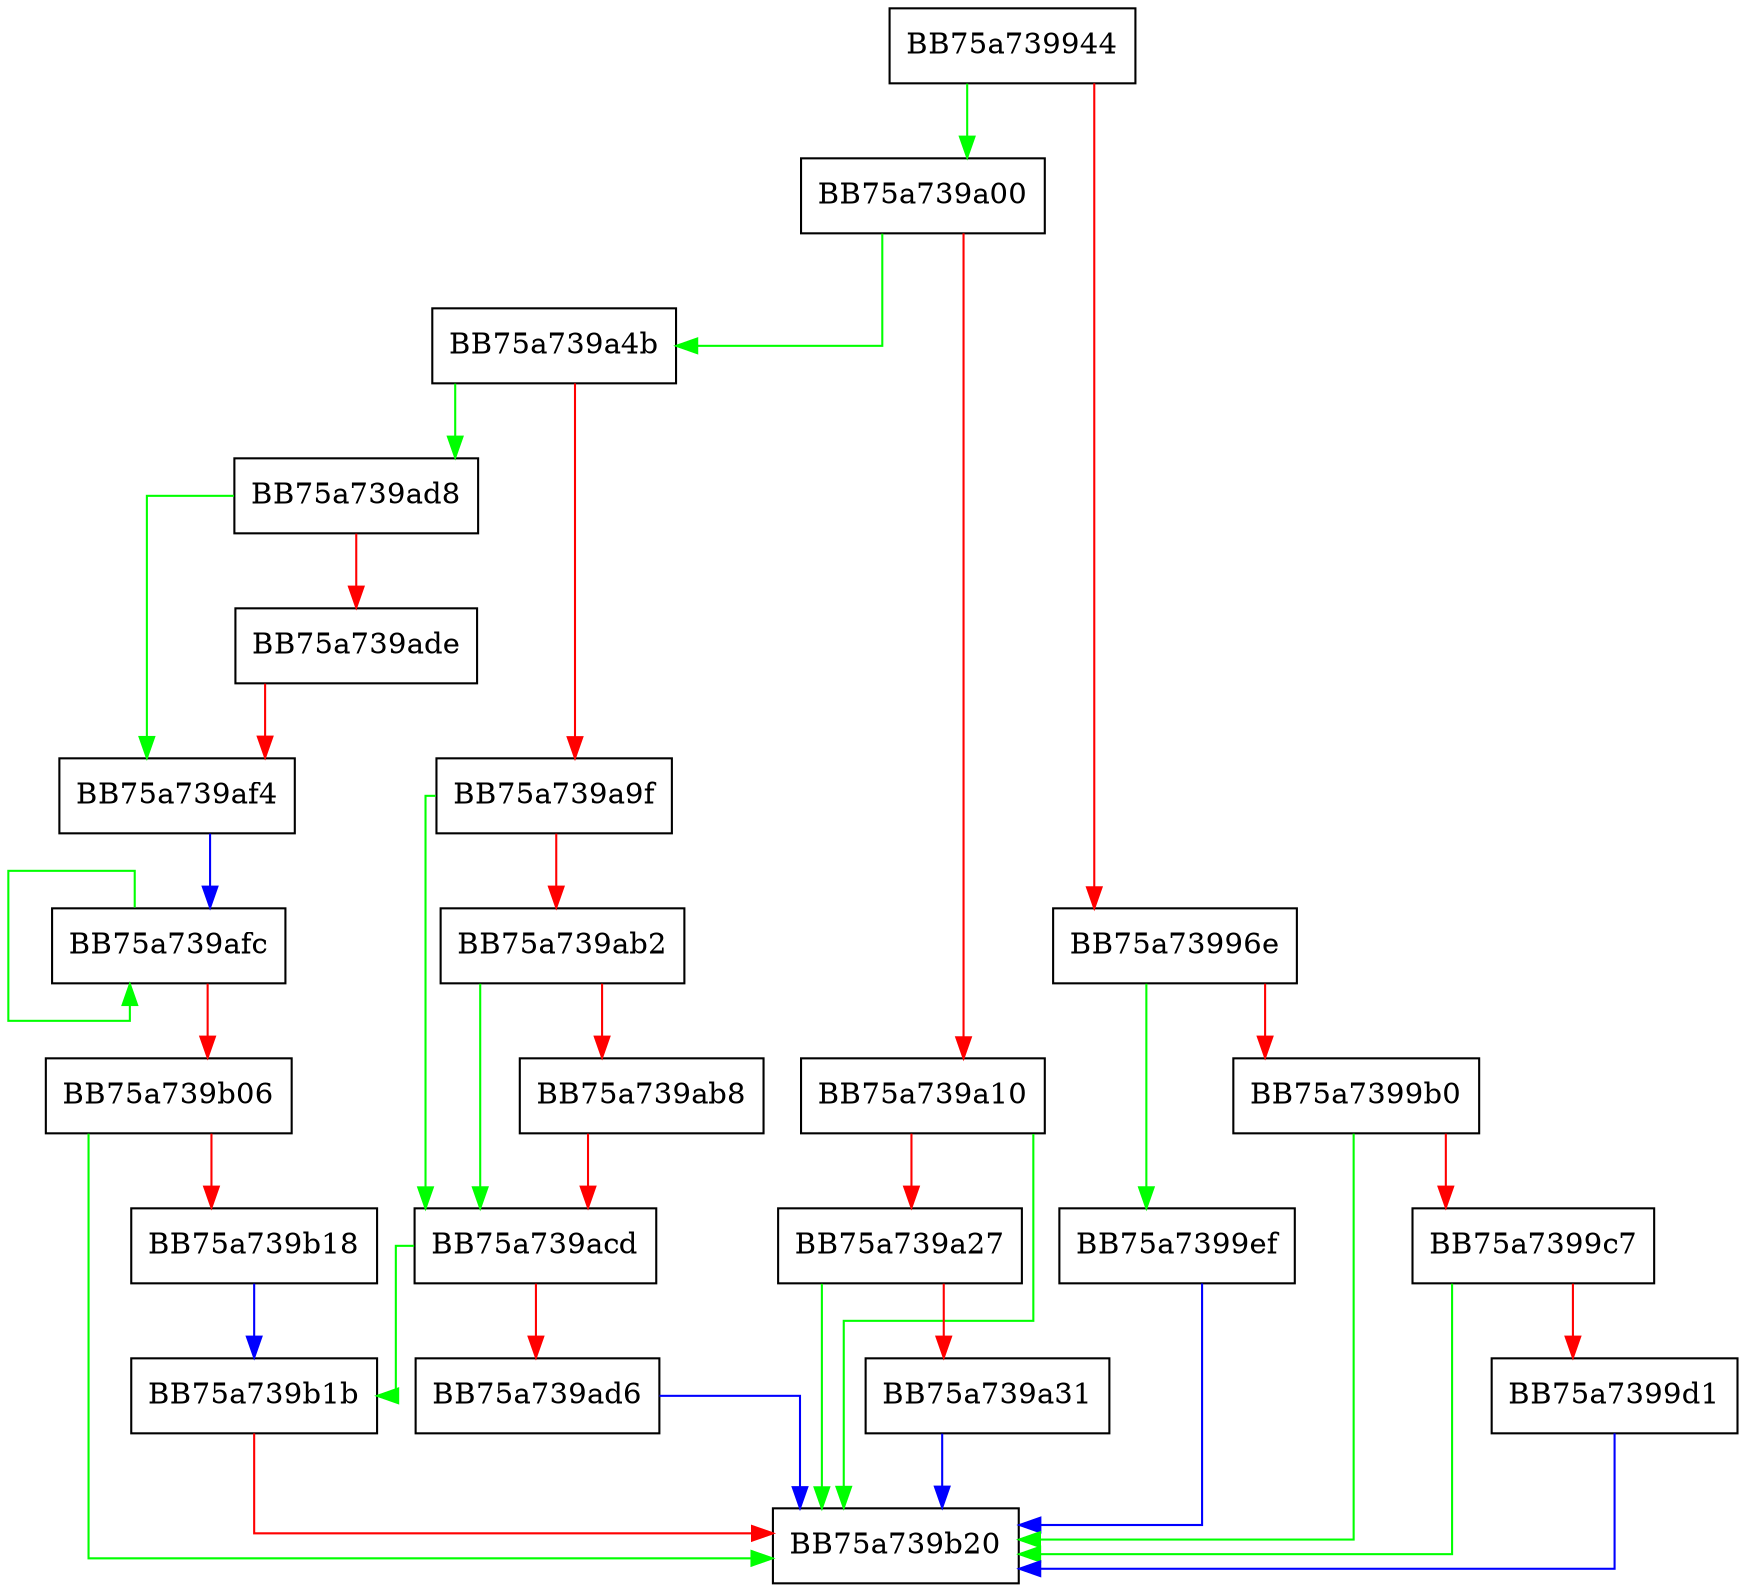 digraph AddRelatedProcess {
  node [shape="box"];
  graph [splines=ortho];
  BB75a739944 -> BB75a739a00 [color="green"];
  BB75a739944 -> BB75a73996e [color="red"];
  BB75a73996e -> BB75a7399ef [color="green"];
  BB75a73996e -> BB75a7399b0 [color="red"];
  BB75a7399b0 -> BB75a739b20 [color="green"];
  BB75a7399b0 -> BB75a7399c7 [color="red"];
  BB75a7399c7 -> BB75a739b20 [color="green"];
  BB75a7399c7 -> BB75a7399d1 [color="red"];
  BB75a7399d1 -> BB75a739b20 [color="blue"];
  BB75a7399ef -> BB75a739b20 [color="blue"];
  BB75a739a00 -> BB75a739a4b [color="green"];
  BB75a739a00 -> BB75a739a10 [color="red"];
  BB75a739a10 -> BB75a739b20 [color="green"];
  BB75a739a10 -> BB75a739a27 [color="red"];
  BB75a739a27 -> BB75a739b20 [color="green"];
  BB75a739a27 -> BB75a739a31 [color="red"];
  BB75a739a31 -> BB75a739b20 [color="blue"];
  BB75a739a4b -> BB75a739ad8 [color="green"];
  BB75a739a4b -> BB75a739a9f [color="red"];
  BB75a739a9f -> BB75a739acd [color="green"];
  BB75a739a9f -> BB75a739ab2 [color="red"];
  BB75a739ab2 -> BB75a739acd [color="green"];
  BB75a739ab2 -> BB75a739ab8 [color="red"];
  BB75a739ab8 -> BB75a739acd [color="red"];
  BB75a739acd -> BB75a739b1b [color="green"];
  BB75a739acd -> BB75a739ad6 [color="red"];
  BB75a739ad6 -> BB75a739b20 [color="blue"];
  BB75a739ad8 -> BB75a739af4 [color="green"];
  BB75a739ad8 -> BB75a739ade [color="red"];
  BB75a739ade -> BB75a739af4 [color="red"];
  BB75a739af4 -> BB75a739afc [color="blue"];
  BB75a739afc -> BB75a739afc [color="green"];
  BB75a739afc -> BB75a739b06 [color="red"];
  BB75a739b06 -> BB75a739b20 [color="green"];
  BB75a739b06 -> BB75a739b18 [color="red"];
  BB75a739b18 -> BB75a739b1b [color="blue"];
  BB75a739b1b -> BB75a739b20 [color="red"];
}